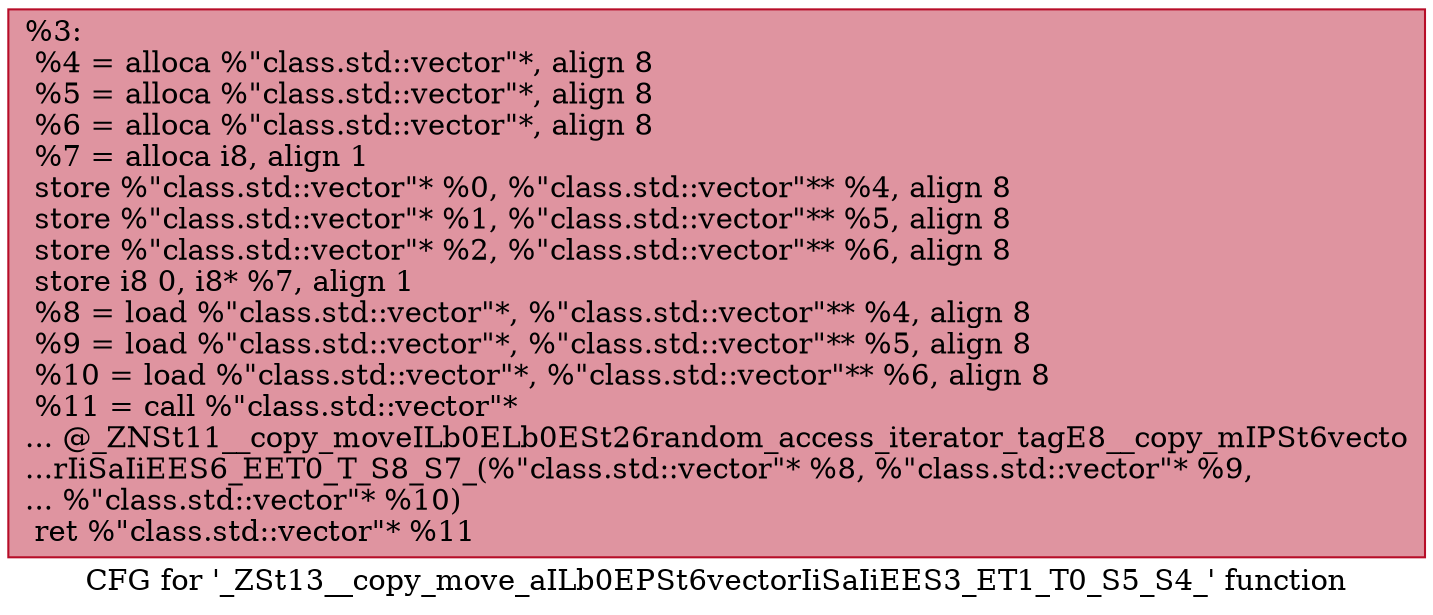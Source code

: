 digraph "CFG for '_ZSt13__copy_move_aILb0EPSt6vectorIiSaIiEES3_ET1_T0_S5_S4_' function" {
	label="CFG for '_ZSt13__copy_move_aILb0EPSt6vectorIiSaIiEES3_ET1_T0_S5_S4_' function";

	Node0x559aeab67940 [shape=record,color="#b70d28ff", style=filled, fillcolor="#b70d2870",label="{%3:\l  %4 = alloca %\"class.std::vector\"*, align 8\l  %5 = alloca %\"class.std::vector\"*, align 8\l  %6 = alloca %\"class.std::vector\"*, align 8\l  %7 = alloca i8, align 1\l  store %\"class.std::vector\"* %0, %\"class.std::vector\"** %4, align 8\l  store %\"class.std::vector\"* %1, %\"class.std::vector\"** %5, align 8\l  store %\"class.std::vector\"* %2, %\"class.std::vector\"** %6, align 8\l  store i8 0, i8* %7, align 1\l  %8 = load %\"class.std::vector\"*, %\"class.std::vector\"** %4, align 8\l  %9 = load %\"class.std::vector\"*, %\"class.std::vector\"** %5, align 8\l  %10 = load %\"class.std::vector\"*, %\"class.std::vector\"** %6, align 8\l  %11 = call %\"class.std::vector\"*\l... @_ZNSt11__copy_moveILb0ELb0ESt26random_access_iterator_tagE8__copy_mIPSt6vecto\l...rIiSaIiEES6_EET0_T_S8_S7_(%\"class.std::vector\"* %8, %\"class.std::vector\"* %9,\l... %\"class.std::vector\"* %10)\l  ret %\"class.std::vector\"* %11\l}"];
}
